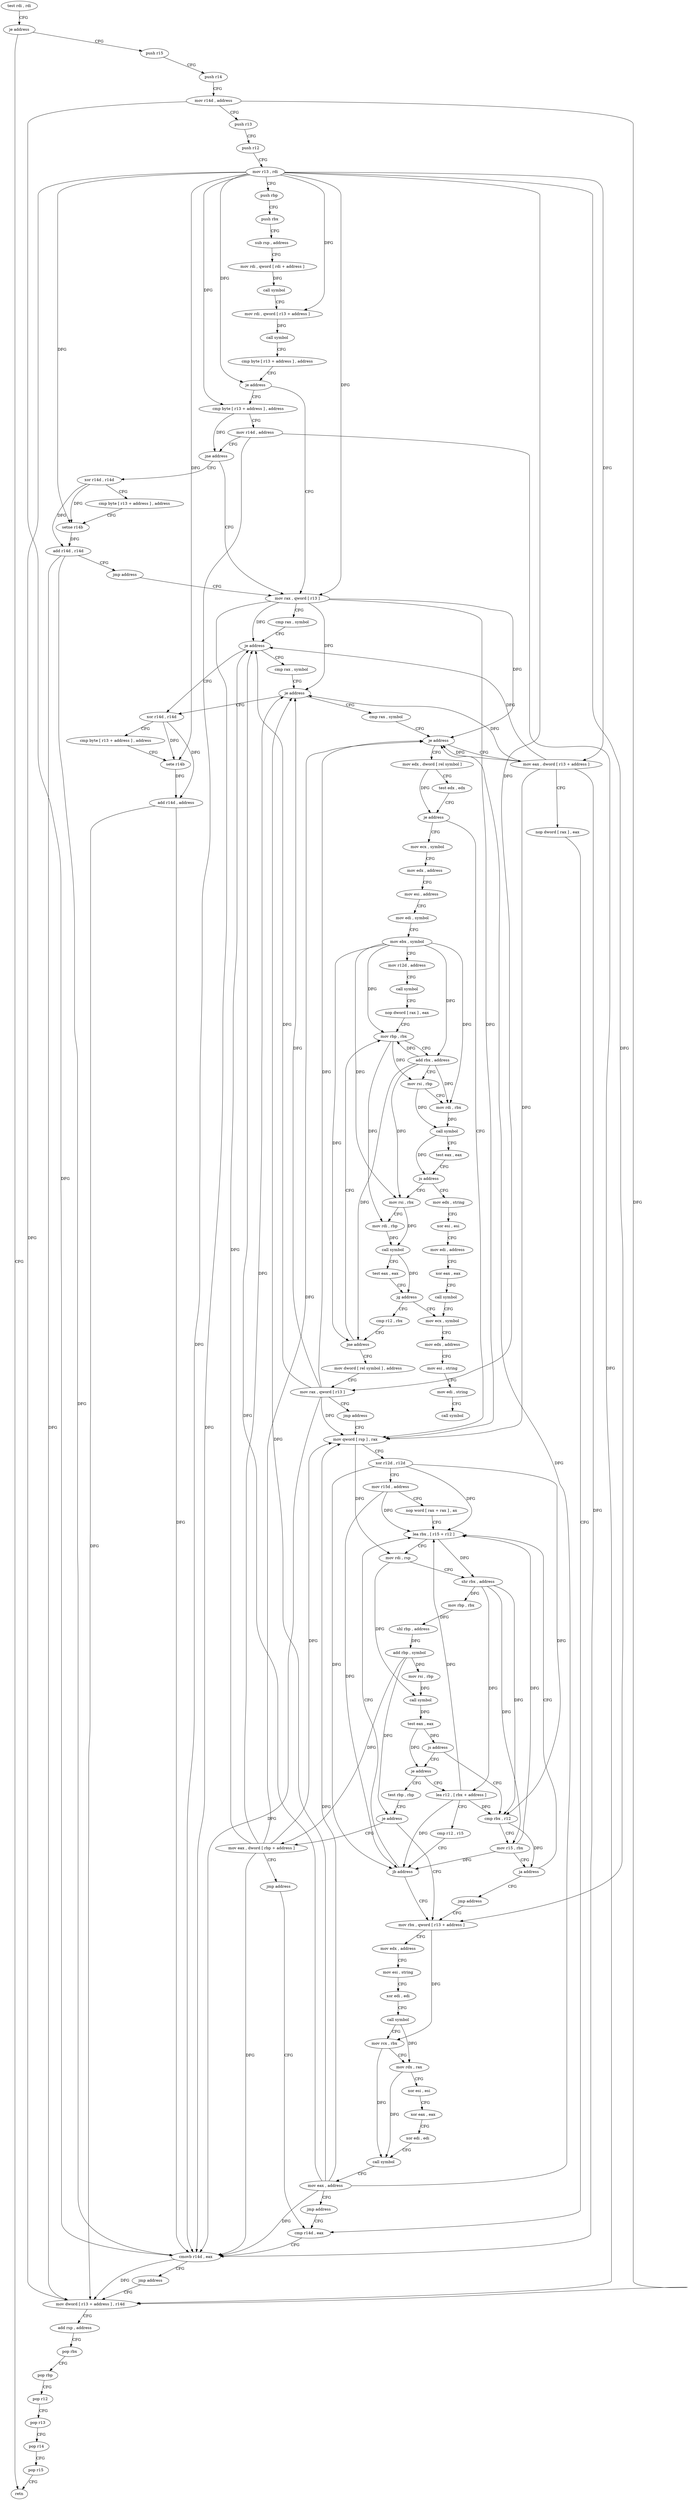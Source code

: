 digraph "func" {
"4222432" [label = "test rdi , rdi" ]
"4222435" [label = "je address" ]
"4222714" [label = "retn" ]
"4222441" [label = "push r15" ]
"4222443" [label = "push r14" ]
"4222445" [label = "mov r14d , address" ]
"4222451" [label = "push r13" ]
"4222453" [label = "push r12" ]
"4222455" [label = "mov r13 , rdi" ]
"4222458" [label = "push rbp" ]
"4222459" [label = "push rbx" ]
"4222460" [label = "sub rsp , address" ]
"4222464" [label = "mov rdi , qword [ rdi + address ]" ]
"4222471" [label = "call symbol" ]
"4222476" [label = "mov rdi , qword [ r13 + address ]" ]
"4222483" [label = "call symbol" ]
"4222488" [label = "cmp byte [ r13 + address ] , address" ]
"4222493" [label = "je address" ]
"4222720" [label = "cmp byte [ r13 + address ] , address" ]
"4222499" [label = "mov rax , qword [ r13 ]" ]
"4222725" [label = "mov r14d , address" ]
"4222731" [label = "jne address" ]
"4222737" [label = "xor r14d , r14d" ]
"4222503" [label = "cmp rax , symbol" ]
"4222509" [label = "je address" ]
"4222680" [label = "xor r14d , r14d" ]
"4222515" [label = "cmp rax , symbol" ]
"4222740" [label = "cmp byte [ r13 + address ] , address" ]
"4222745" [label = "setne r14b" ]
"4222749" [label = "add r14d , r14d" ]
"4222752" [label = "jmp address" ]
"4222683" [label = "cmp byte [ r13 + address ] , address" ]
"4222688" [label = "sete r14b" ]
"4222692" [label = "add r14d , address" ]
"4222696" [label = "mov dword [ r13 + address ] , r14d" ]
"4222521" [label = "je address" ]
"4222527" [label = "cmp rax , symbol" ]
"4222533" [label = "je address" ]
"4222784" [label = "mov eax , dword [ r13 + address ]" ]
"4222539" [label = "mov edx , dword [ rel symbol ]" ]
"4222788" [label = "nop dword [ rax ] , eax" ]
"4222792" [label = "cmp r14d , eax" ]
"4222545" [label = "test edx , edx" ]
"4222547" [label = "je address" ]
"4222832" [label = "mov ecx , symbol" ]
"4222553" [label = "mov qword [ rsp ] , rax" ]
"4222700" [label = "add rsp , address" ]
"4222704" [label = "pop rbx" ]
"4222705" [label = "pop rbp" ]
"4222706" [label = "pop r12" ]
"4222708" [label = "pop r13" ]
"4222710" [label = "pop r14" ]
"4222712" [label = "pop r15" ]
"4222837" [label = "mov edx , address" ]
"4222842" [label = "mov esi , address" ]
"4222847" [label = "mov edi , symbol" ]
"4222852" [label = "mov ebx , symbol" ]
"4222857" [label = "mov r12d , address" ]
"4222863" [label = "call symbol" ]
"4222868" [label = "nop dword [ rax ] , eax" ]
"4222872" [label = "mov rbp , rbx" ]
"4222557" [label = "xor r12d , r12d" ]
"4222560" [label = "mov r15d , address" ]
"4222566" [label = "nop word [ rax + rax ] , ax" ]
"4222576" [label = "lea rbx , [ r15 + r12 ]" ]
"4222936" [label = "mov edx , string" ]
"4222941" [label = "xor esi , esi" ]
"4222943" [label = "mov edi , address" ]
"4222948" [label = "xor eax , eax" ]
"4222950" [label = "call symbol" ]
"4222955" [label = "mov ecx , symbol" ]
"4222894" [label = "mov rsi , rbx" ]
"4222897" [label = "mov rdi , rbp" ]
"4222900" [label = "call symbol" ]
"4222905" [label = "test eax , eax" ]
"4222907" [label = "jg address" ]
"4222909" [label = "cmp r12 , rbx" ]
"4222760" [label = "cmp rbx , r12" ]
"4222763" [label = "mov r15 , rbx" ]
"4222766" [label = "ja address" ]
"4222772" [label = "jmp address" ]
"4222616" [label = "je address" ]
"4222808" [label = "test rbp , rbp" ]
"4222622" [label = "lea r12 , [ rbx + address ]" ]
"4222960" [label = "mov edx , address" ]
"4222965" [label = "mov esi , string" ]
"4222970" [label = "mov edi , string" ]
"4222975" [label = "call symbol" ]
"4222912" [label = "jne address" ]
"4222914" [label = "mov dword [ rel symbol ] , address" ]
"4222580" [label = "mov rdi , rsp" ]
"4222583" [label = "shr rbx , address" ]
"4222586" [label = "mov rbp , rbx" ]
"4222589" [label = "shl rbp , address" ]
"4222593" [label = "add rbp , symbol" ]
"4222600" [label = "mov rsi , rbp" ]
"4222603" [label = "call symbol" ]
"4222608" [label = "test eax , eax" ]
"4222610" [label = "js address" ]
"4222631" [label = "mov rbx , qword [ r13 + address ]" ]
"4222811" [label = "je address" ]
"4222817" [label = "mov eax , dword [ rbp + address ]" ]
"4222626" [label = "cmp r12 , r15" ]
"4222629" [label = "jb address" ]
"4222875" [label = "add rbx , address" ]
"4222879" [label = "mov rsi , rbp" ]
"4222882" [label = "mov rdi , rbx" ]
"4222885" [label = "call symbol" ]
"4222890" [label = "test eax , eax" ]
"4222892" [label = "js address" ]
"4222924" [label = "mov rax , qword [ r13 ]" ]
"4222928" [label = "jmp address" ]
"4222635" [label = "mov edx , address" ]
"4222640" [label = "mov esi , string" ]
"4222645" [label = "xor edi , edi" ]
"4222647" [label = "call symbol" ]
"4222652" [label = "mov rcx , rbx" ]
"4222655" [label = "mov rdx , rax" ]
"4222658" [label = "xor esi , esi" ]
"4222660" [label = "xor eax , eax" ]
"4222662" [label = "xor edi , edi" ]
"4222664" [label = "call symbol" ]
"4222669" [label = "mov eax , address" ]
"4222674" [label = "jmp address" ]
"4222820" [label = "jmp address" ]
"4222795" [label = "cmovb r14d , eax" ]
"4222799" [label = "jmp address" ]
"4222432" -> "4222435" [ label = "CFG" ]
"4222435" -> "4222714" [ label = "CFG" ]
"4222435" -> "4222441" [ label = "CFG" ]
"4222441" -> "4222443" [ label = "CFG" ]
"4222443" -> "4222445" [ label = "CFG" ]
"4222445" -> "4222451" [ label = "CFG" ]
"4222445" -> "4222696" [ label = "DFG" ]
"4222445" -> "4222795" [ label = "DFG" ]
"4222451" -> "4222453" [ label = "CFG" ]
"4222453" -> "4222455" [ label = "CFG" ]
"4222455" -> "4222458" [ label = "CFG" ]
"4222455" -> "4222476" [ label = "DFG" ]
"4222455" -> "4222493" [ label = "DFG" ]
"4222455" -> "4222720" [ label = "DFG" ]
"4222455" -> "4222499" [ label = "DFG" ]
"4222455" -> "4222745" [ label = "DFG" ]
"4222455" -> "4222688" [ label = "DFG" ]
"4222455" -> "4222696" [ label = "DFG" ]
"4222455" -> "4222784" [ label = "DFG" ]
"4222455" -> "4222924" [ label = "DFG" ]
"4222455" -> "4222631" [ label = "DFG" ]
"4222458" -> "4222459" [ label = "CFG" ]
"4222459" -> "4222460" [ label = "CFG" ]
"4222460" -> "4222464" [ label = "CFG" ]
"4222464" -> "4222471" [ label = "DFG" ]
"4222471" -> "4222476" [ label = "CFG" ]
"4222476" -> "4222483" [ label = "DFG" ]
"4222483" -> "4222488" [ label = "CFG" ]
"4222488" -> "4222493" [ label = "CFG" ]
"4222493" -> "4222720" [ label = "CFG" ]
"4222493" -> "4222499" [ label = "CFG" ]
"4222720" -> "4222725" [ label = "CFG" ]
"4222720" -> "4222731" [ label = "DFG" ]
"4222499" -> "4222503" [ label = "CFG" ]
"4222499" -> "4222509" [ label = "DFG" ]
"4222499" -> "4222521" [ label = "DFG" ]
"4222499" -> "4222533" [ label = "DFG" ]
"4222499" -> "4222795" [ label = "DFG" ]
"4222499" -> "4222553" [ label = "DFG" ]
"4222725" -> "4222731" [ label = "CFG" ]
"4222725" -> "4222696" [ label = "DFG" ]
"4222725" -> "4222795" [ label = "DFG" ]
"4222731" -> "4222499" [ label = "CFG" ]
"4222731" -> "4222737" [ label = "CFG" ]
"4222737" -> "4222740" [ label = "CFG" ]
"4222737" -> "4222745" [ label = "DFG" ]
"4222737" -> "4222749" [ label = "DFG" ]
"4222503" -> "4222509" [ label = "CFG" ]
"4222509" -> "4222680" [ label = "CFG" ]
"4222509" -> "4222515" [ label = "CFG" ]
"4222680" -> "4222683" [ label = "CFG" ]
"4222680" -> "4222688" [ label = "DFG" ]
"4222680" -> "4222692" [ label = "DFG" ]
"4222515" -> "4222521" [ label = "CFG" ]
"4222740" -> "4222745" [ label = "CFG" ]
"4222745" -> "4222749" [ label = "DFG" ]
"4222749" -> "4222752" [ label = "CFG" ]
"4222749" -> "4222696" [ label = "DFG" ]
"4222749" -> "4222795" [ label = "DFG" ]
"4222752" -> "4222499" [ label = "CFG" ]
"4222683" -> "4222688" [ label = "CFG" ]
"4222688" -> "4222692" [ label = "DFG" ]
"4222692" -> "4222696" [ label = "DFG" ]
"4222692" -> "4222795" [ label = "DFG" ]
"4222696" -> "4222700" [ label = "CFG" ]
"4222521" -> "4222680" [ label = "CFG" ]
"4222521" -> "4222527" [ label = "CFG" ]
"4222527" -> "4222533" [ label = "CFG" ]
"4222533" -> "4222784" [ label = "CFG" ]
"4222533" -> "4222539" [ label = "CFG" ]
"4222784" -> "4222788" [ label = "CFG" ]
"4222784" -> "4222509" [ label = "DFG" ]
"4222784" -> "4222521" [ label = "DFG" ]
"4222784" -> "4222533" [ label = "DFG" ]
"4222784" -> "4222795" [ label = "DFG" ]
"4222784" -> "4222553" [ label = "DFG" ]
"4222539" -> "4222545" [ label = "CFG" ]
"4222539" -> "4222547" [ label = "DFG" ]
"4222788" -> "4222792" [ label = "CFG" ]
"4222792" -> "4222795" [ label = "CFG" ]
"4222545" -> "4222547" [ label = "CFG" ]
"4222547" -> "4222832" [ label = "CFG" ]
"4222547" -> "4222553" [ label = "CFG" ]
"4222832" -> "4222837" [ label = "CFG" ]
"4222553" -> "4222557" [ label = "CFG" ]
"4222553" -> "4222580" [ label = "DFG" ]
"4222700" -> "4222704" [ label = "CFG" ]
"4222704" -> "4222705" [ label = "CFG" ]
"4222705" -> "4222706" [ label = "CFG" ]
"4222706" -> "4222708" [ label = "CFG" ]
"4222708" -> "4222710" [ label = "CFG" ]
"4222710" -> "4222712" [ label = "CFG" ]
"4222712" -> "4222714" [ label = "CFG" ]
"4222837" -> "4222842" [ label = "CFG" ]
"4222842" -> "4222847" [ label = "CFG" ]
"4222847" -> "4222852" [ label = "CFG" ]
"4222852" -> "4222857" [ label = "CFG" ]
"4222852" -> "4222872" [ label = "DFG" ]
"4222852" -> "4222875" [ label = "DFG" ]
"4222852" -> "4222882" [ label = "DFG" ]
"4222852" -> "4222894" [ label = "DFG" ]
"4222852" -> "4222912" [ label = "DFG" ]
"4222857" -> "4222863" [ label = "CFG" ]
"4222863" -> "4222868" [ label = "CFG" ]
"4222868" -> "4222872" [ label = "CFG" ]
"4222872" -> "4222875" [ label = "CFG" ]
"4222872" -> "4222879" [ label = "DFG" ]
"4222872" -> "4222897" [ label = "DFG" ]
"4222557" -> "4222560" [ label = "CFG" ]
"4222557" -> "4222576" [ label = "DFG" ]
"4222557" -> "4222760" [ label = "DFG" ]
"4222557" -> "4222629" [ label = "DFG" ]
"4222560" -> "4222566" [ label = "CFG" ]
"4222560" -> "4222576" [ label = "DFG" ]
"4222560" -> "4222629" [ label = "DFG" ]
"4222566" -> "4222576" [ label = "CFG" ]
"4222576" -> "4222580" [ label = "CFG" ]
"4222576" -> "4222583" [ label = "DFG" ]
"4222936" -> "4222941" [ label = "CFG" ]
"4222941" -> "4222943" [ label = "CFG" ]
"4222943" -> "4222948" [ label = "CFG" ]
"4222948" -> "4222950" [ label = "CFG" ]
"4222950" -> "4222955" [ label = "CFG" ]
"4222955" -> "4222960" [ label = "CFG" ]
"4222894" -> "4222897" [ label = "CFG" ]
"4222894" -> "4222900" [ label = "DFG" ]
"4222897" -> "4222900" [ label = "DFG" ]
"4222900" -> "4222905" [ label = "CFG" ]
"4222900" -> "4222907" [ label = "DFG" ]
"4222905" -> "4222907" [ label = "CFG" ]
"4222907" -> "4222955" [ label = "CFG" ]
"4222907" -> "4222909" [ label = "CFG" ]
"4222909" -> "4222912" [ label = "CFG" ]
"4222760" -> "4222763" [ label = "CFG" ]
"4222760" -> "4222766" [ label = "DFG" ]
"4222763" -> "4222766" [ label = "CFG" ]
"4222763" -> "4222576" [ label = "DFG" ]
"4222763" -> "4222629" [ label = "DFG" ]
"4222766" -> "4222576" [ label = "CFG" ]
"4222766" -> "4222772" [ label = "CFG" ]
"4222772" -> "4222631" [ label = "CFG" ]
"4222616" -> "4222808" [ label = "CFG" ]
"4222616" -> "4222622" [ label = "CFG" ]
"4222808" -> "4222811" [ label = "CFG" ]
"4222622" -> "4222626" [ label = "CFG" ]
"4222622" -> "4222576" [ label = "DFG" ]
"4222622" -> "4222760" [ label = "DFG" ]
"4222622" -> "4222629" [ label = "DFG" ]
"4222960" -> "4222965" [ label = "CFG" ]
"4222965" -> "4222970" [ label = "CFG" ]
"4222970" -> "4222975" [ label = "CFG" ]
"4222912" -> "4222872" [ label = "CFG" ]
"4222912" -> "4222914" [ label = "CFG" ]
"4222914" -> "4222924" [ label = "CFG" ]
"4222580" -> "4222583" [ label = "CFG" ]
"4222580" -> "4222603" [ label = "DFG" ]
"4222583" -> "4222586" [ label = "DFG" ]
"4222583" -> "4222760" [ label = "DFG" ]
"4222583" -> "4222763" [ label = "DFG" ]
"4222583" -> "4222622" [ label = "DFG" ]
"4222586" -> "4222589" [ label = "DFG" ]
"4222589" -> "4222593" [ label = "DFG" ]
"4222593" -> "4222600" [ label = "DFG" ]
"4222593" -> "4222811" [ label = "DFG" ]
"4222593" -> "4222817" [ label = "DFG" ]
"4222600" -> "4222603" [ label = "DFG" ]
"4222603" -> "4222608" [ label = "DFG" ]
"4222608" -> "4222610" [ label = "DFG" ]
"4222608" -> "4222616" [ label = "DFG" ]
"4222610" -> "4222760" [ label = "CFG" ]
"4222610" -> "4222616" [ label = "CFG" ]
"4222631" -> "4222635" [ label = "CFG" ]
"4222631" -> "4222652" [ label = "DFG" ]
"4222811" -> "4222631" [ label = "CFG" ]
"4222811" -> "4222817" [ label = "CFG" ]
"4222817" -> "4222820" [ label = "CFG" ]
"4222817" -> "4222509" [ label = "DFG" ]
"4222817" -> "4222521" [ label = "DFG" ]
"4222817" -> "4222533" [ label = "DFG" ]
"4222817" -> "4222795" [ label = "DFG" ]
"4222817" -> "4222553" [ label = "DFG" ]
"4222626" -> "4222629" [ label = "CFG" ]
"4222629" -> "4222576" [ label = "CFG" ]
"4222629" -> "4222631" [ label = "CFG" ]
"4222875" -> "4222879" [ label = "CFG" ]
"4222875" -> "4222872" [ label = "DFG" ]
"4222875" -> "4222882" [ label = "DFG" ]
"4222875" -> "4222894" [ label = "DFG" ]
"4222875" -> "4222912" [ label = "DFG" ]
"4222879" -> "4222882" [ label = "CFG" ]
"4222879" -> "4222885" [ label = "DFG" ]
"4222882" -> "4222885" [ label = "DFG" ]
"4222885" -> "4222890" [ label = "CFG" ]
"4222885" -> "4222892" [ label = "DFG" ]
"4222890" -> "4222892" [ label = "CFG" ]
"4222892" -> "4222936" [ label = "CFG" ]
"4222892" -> "4222894" [ label = "CFG" ]
"4222924" -> "4222928" [ label = "CFG" ]
"4222924" -> "4222509" [ label = "DFG" ]
"4222924" -> "4222521" [ label = "DFG" ]
"4222924" -> "4222533" [ label = "DFG" ]
"4222924" -> "4222795" [ label = "DFG" ]
"4222924" -> "4222553" [ label = "DFG" ]
"4222928" -> "4222553" [ label = "CFG" ]
"4222635" -> "4222640" [ label = "CFG" ]
"4222640" -> "4222645" [ label = "CFG" ]
"4222645" -> "4222647" [ label = "CFG" ]
"4222647" -> "4222652" [ label = "CFG" ]
"4222647" -> "4222655" [ label = "DFG" ]
"4222652" -> "4222655" [ label = "CFG" ]
"4222652" -> "4222664" [ label = "DFG" ]
"4222655" -> "4222658" [ label = "CFG" ]
"4222655" -> "4222664" [ label = "DFG" ]
"4222658" -> "4222660" [ label = "CFG" ]
"4222660" -> "4222662" [ label = "CFG" ]
"4222662" -> "4222664" [ label = "CFG" ]
"4222664" -> "4222669" [ label = "CFG" ]
"4222669" -> "4222674" [ label = "CFG" ]
"4222669" -> "4222509" [ label = "DFG" ]
"4222669" -> "4222521" [ label = "DFG" ]
"4222669" -> "4222533" [ label = "DFG" ]
"4222669" -> "4222795" [ label = "DFG" ]
"4222669" -> "4222553" [ label = "DFG" ]
"4222674" -> "4222792" [ label = "CFG" ]
"4222820" -> "4222792" [ label = "CFG" ]
"4222795" -> "4222799" [ label = "CFG" ]
"4222795" -> "4222696" [ label = "DFG" ]
"4222799" -> "4222696" [ label = "CFG" ]
}
